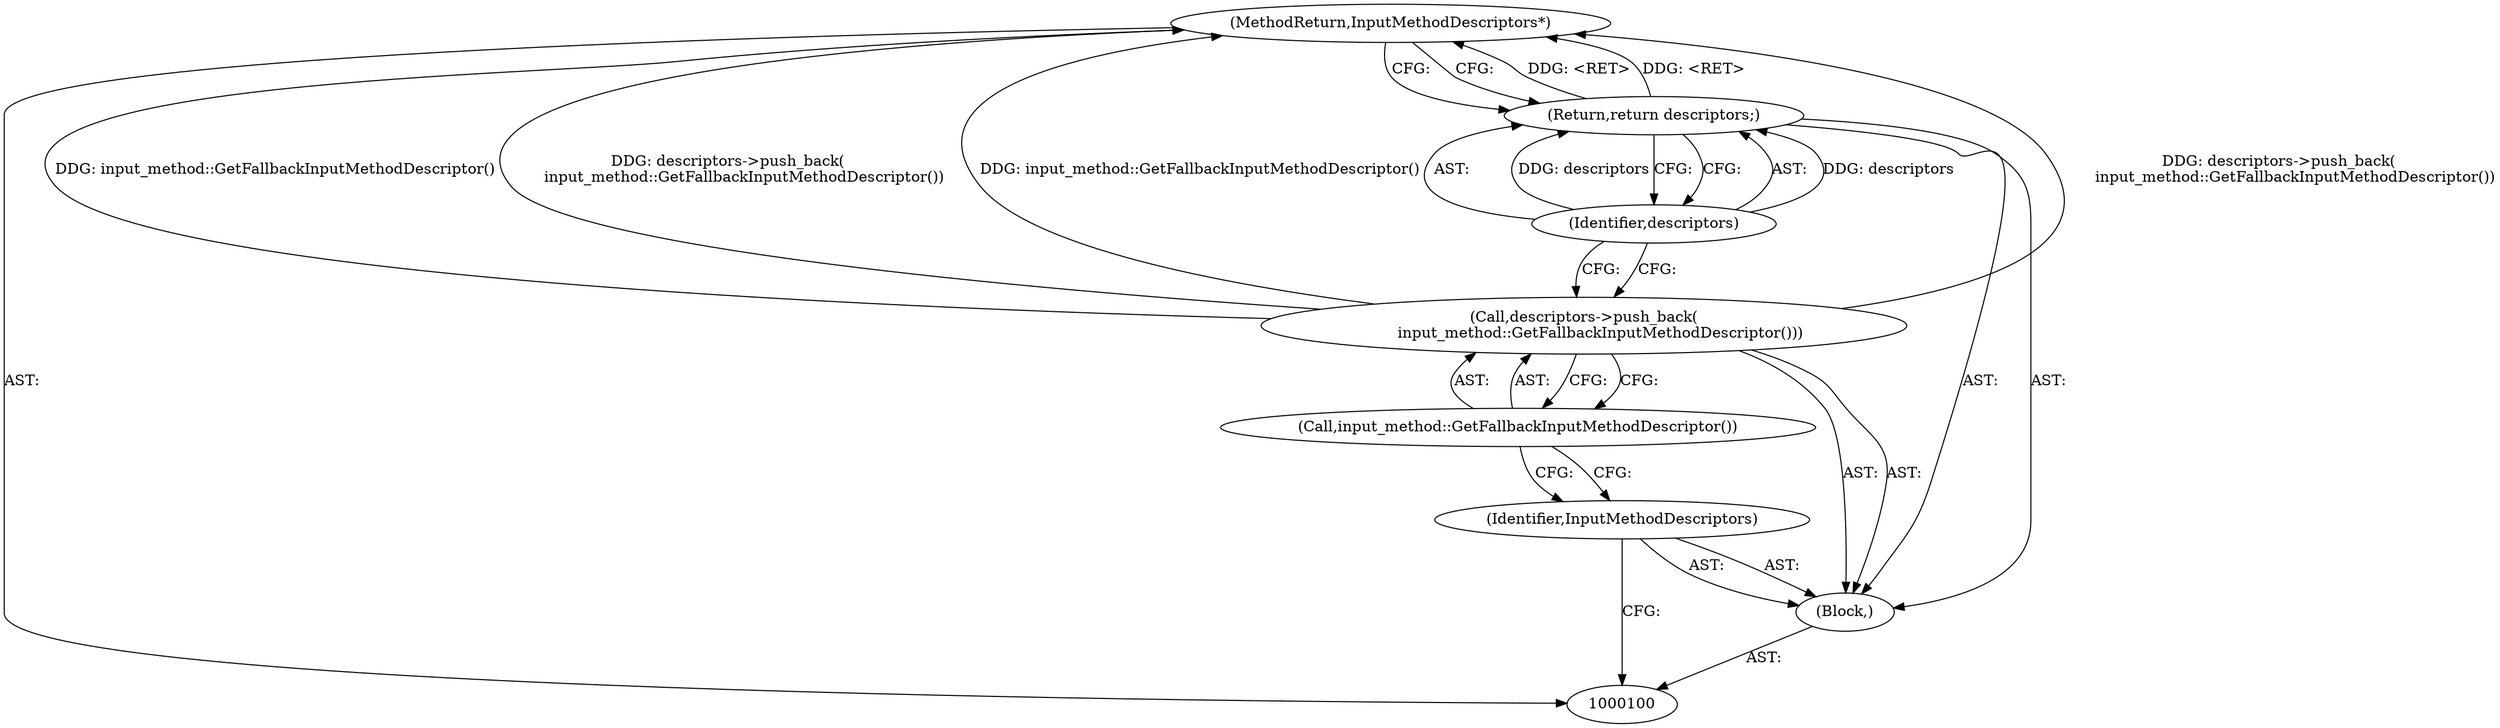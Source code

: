 digraph "1_Chrome_dc7b094a338c6c521f918f478e993f0f74bbea0d" {
"1000107" [label="(MethodReturn,InputMethodDescriptors*)"];
"1000101" [label="(Block,)"];
"1000102" [label="(Identifier,InputMethodDescriptors)"];
"1000103" [label="(Call,descriptors->push_back(\n       input_method::GetFallbackInputMethodDescriptor()))"];
"1000104" [label="(Call,input_method::GetFallbackInputMethodDescriptor())"];
"1000106" [label="(Identifier,descriptors)"];
"1000105" [label="(Return,return descriptors;)"];
"1000107" -> "1000100"  [label="AST: "];
"1000107" -> "1000105"  [label="CFG: "];
"1000105" -> "1000107"  [label="DDG: <RET>"];
"1000103" -> "1000107"  [label="DDG: descriptors->push_back(\n       input_method::GetFallbackInputMethodDescriptor())"];
"1000103" -> "1000107"  [label="DDG: input_method::GetFallbackInputMethodDescriptor()"];
"1000101" -> "1000100"  [label="AST: "];
"1000102" -> "1000101"  [label="AST: "];
"1000103" -> "1000101"  [label="AST: "];
"1000105" -> "1000101"  [label="AST: "];
"1000102" -> "1000101"  [label="AST: "];
"1000102" -> "1000100"  [label="CFG: "];
"1000104" -> "1000102"  [label="CFG: "];
"1000103" -> "1000101"  [label="AST: "];
"1000103" -> "1000104"  [label="CFG: "];
"1000104" -> "1000103"  [label="AST: "];
"1000106" -> "1000103"  [label="CFG: "];
"1000103" -> "1000107"  [label="DDG: descriptors->push_back(\n       input_method::GetFallbackInputMethodDescriptor())"];
"1000103" -> "1000107"  [label="DDG: input_method::GetFallbackInputMethodDescriptor()"];
"1000104" -> "1000103"  [label="AST: "];
"1000104" -> "1000102"  [label="CFG: "];
"1000103" -> "1000104"  [label="CFG: "];
"1000106" -> "1000105"  [label="AST: "];
"1000106" -> "1000103"  [label="CFG: "];
"1000105" -> "1000106"  [label="CFG: "];
"1000106" -> "1000105"  [label="DDG: descriptors"];
"1000105" -> "1000101"  [label="AST: "];
"1000105" -> "1000106"  [label="CFG: "];
"1000106" -> "1000105"  [label="AST: "];
"1000107" -> "1000105"  [label="CFG: "];
"1000105" -> "1000107"  [label="DDG: <RET>"];
"1000106" -> "1000105"  [label="DDG: descriptors"];
}
